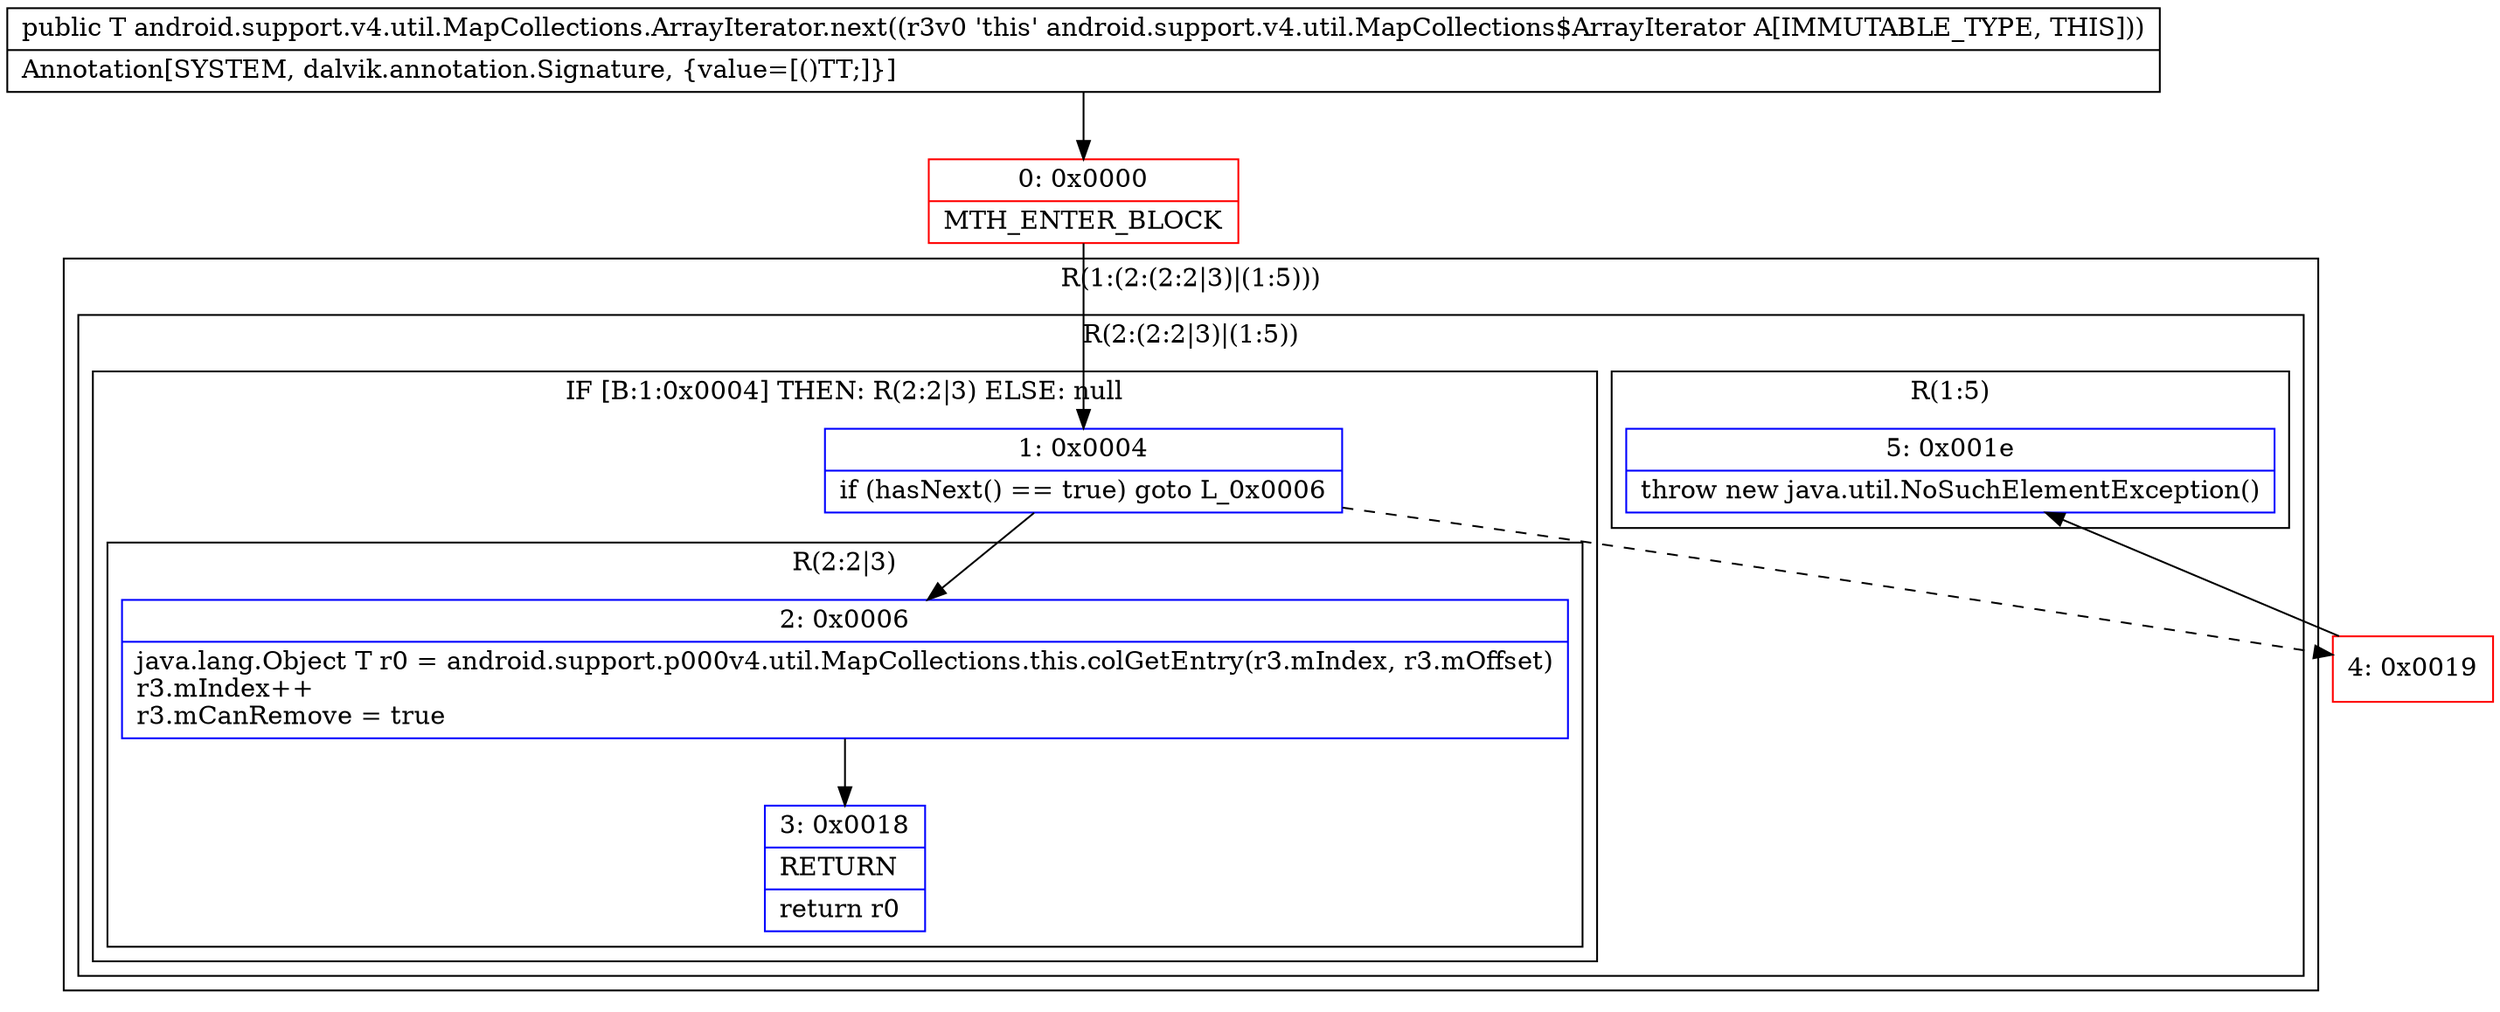 digraph "CFG forandroid.support.v4.util.MapCollections.ArrayIterator.next()Ljava\/lang\/Object;" {
subgraph cluster_Region_1068286925 {
label = "R(1:(2:(2:2|3)|(1:5)))";
node [shape=record,color=blue];
subgraph cluster_Region_1948096323 {
label = "R(2:(2:2|3)|(1:5))";
node [shape=record,color=blue];
subgraph cluster_IfRegion_1087278929 {
label = "IF [B:1:0x0004] THEN: R(2:2|3) ELSE: null";
node [shape=record,color=blue];
Node_1 [shape=record,label="{1\:\ 0x0004|if (hasNext() == true) goto L_0x0006\l}"];
subgraph cluster_Region_899776082 {
label = "R(2:2|3)";
node [shape=record,color=blue];
Node_2 [shape=record,label="{2\:\ 0x0006|java.lang.Object T r0 = android.support.p000v4.util.MapCollections.this.colGetEntry(r3.mIndex, r3.mOffset)\lr3.mIndex++\lr3.mCanRemove = true\l}"];
Node_3 [shape=record,label="{3\:\ 0x0018|RETURN\l|return r0\l}"];
}
}
subgraph cluster_Region_384593244 {
label = "R(1:5)";
node [shape=record,color=blue];
Node_5 [shape=record,label="{5\:\ 0x001e|throw new java.util.NoSuchElementException()\l}"];
}
}
}
Node_0 [shape=record,color=red,label="{0\:\ 0x0000|MTH_ENTER_BLOCK\l}"];
Node_4 [shape=record,color=red,label="{4\:\ 0x0019}"];
MethodNode[shape=record,label="{public T android.support.v4.util.MapCollections.ArrayIterator.next((r3v0 'this' android.support.v4.util.MapCollections$ArrayIterator A[IMMUTABLE_TYPE, THIS]))  | Annotation[SYSTEM, dalvik.annotation.Signature, \{value=[()TT;]\}]\l}"];
MethodNode -> Node_0;
Node_1 -> Node_2;
Node_1 -> Node_4[style=dashed];
Node_2 -> Node_3;
Node_0 -> Node_1;
Node_4 -> Node_5;
}

